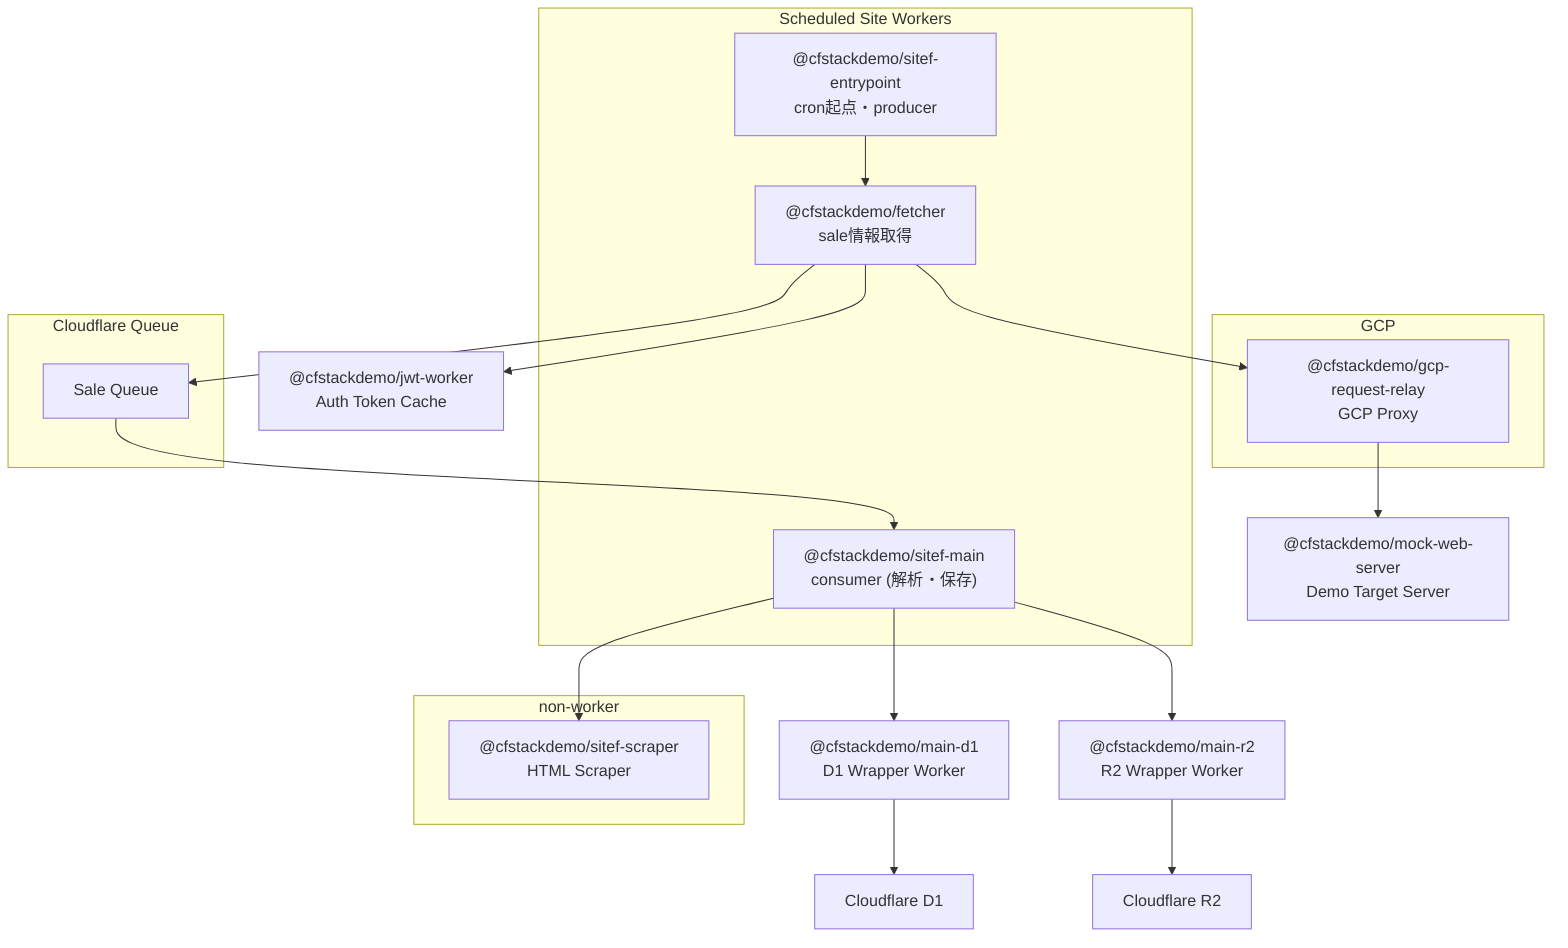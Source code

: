 flowchart TD
  subgraph cron["Scheduled Site Workers"]
    entrypoint["@cfstackdemo/sitef-entrypoint<br/>cron起点・producer"]
    fetcher["@cfstackdemo/fetcher<br/>sale情報取得"]
    main["@cfstackdemo/sitef-main<br/>consumer (解析・保存)"]
  end

  subgraph queue["Cloudflare Queue"]
    cfqueue["Sale Queue"]
  end
  entrypoint --> fetcher
  fetcher --> cfqueue
  cfqueue --> main

  subgraph non-worker
    scraper["@cfstackdemo/sitef-scraper<br/>HTML Scraper"]
  end

  main --> scraper
  main --> d1Wrapper["@cfstackdemo/main-d1<br/>D1 Wrapper Worker"] --> d1[Cloudflare D1]
  main --> r2Wrapper["@cfstackdemo/main-r2<br/>R2 Wrapper Worker"] --> r2[Cloudflare R2]

  jwt-worker["@cfstackdemo/jwt-worker<br/>Auth Token Cache"]

  subgraph GCP
    gcpProxy["@cfstackdemo/gcp-request-relay<br/>GCP Proxy"]
  end

  mockServer["@cfstackdemo/mock-web-server<br/>Demo Target Server"]

  fetcher --> jwt-worker
  fetcher --> gcpProxy --> mockServer

  

  %% subgraph observability["Observability"]
  %%   otel["@ctstackdemo/lightweight-otel-sdk<br/><br/>Otel Tracing独自SDK"]
  %%   logger["@cfstackdemo/logger<br/>独自Logger"]
  %% end